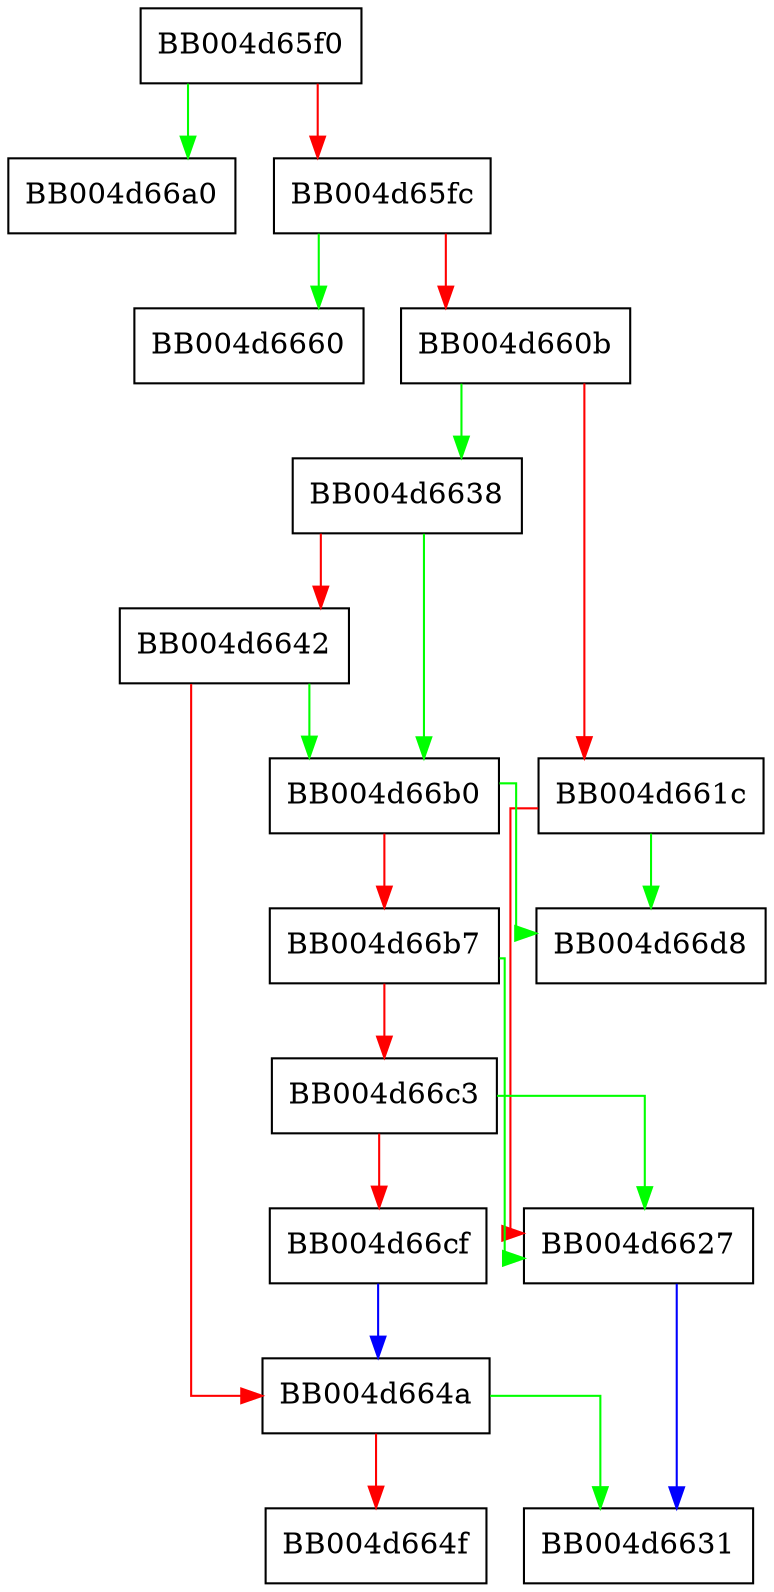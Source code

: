 digraph tls_parse_stoc_status_request {
  node [shape="box"];
  graph [splines=ortho];
  BB004d65f0 -> BB004d66a0 [color="green"];
  BB004d65f0 -> BB004d65fc [color="red"];
  BB004d65fc -> BB004d6660 [color="green"];
  BB004d65fc -> BB004d660b [color="red"];
  BB004d660b -> BB004d6638 [color="green"];
  BB004d660b -> BB004d661c [color="red"];
  BB004d661c -> BB004d66d8 [color="green"];
  BB004d661c -> BB004d6627 [color="red"];
  BB004d6627 -> BB004d6631 [color="blue"];
  BB004d6638 -> BB004d66b0 [color="green"];
  BB004d6638 -> BB004d6642 [color="red"];
  BB004d6642 -> BB004d66b0 [color="green"];
  BB004d6642 -> BB004d664a [color="red"];
  BB004d664a -> BB004d6631 [color="green"];
  BB004d664a -> BB004d664f [color="red"];
  BB004d66b0 -> BB004d66d8 [color="green"];
  BB004d66b0 -> BB004d66b7 [color="red"];
  BB004d66b7 -> BB004d6627 [color="green"];
  BB004d66b7 -> BB004d66c3 [color="red"];
  BB004d66c3 -> BB004d6627 [color="green"];
  BB004d66c3 -> BB004d66cf [color="red"];
  BB004d66cf -> BB004d664a [color="blue"];
}